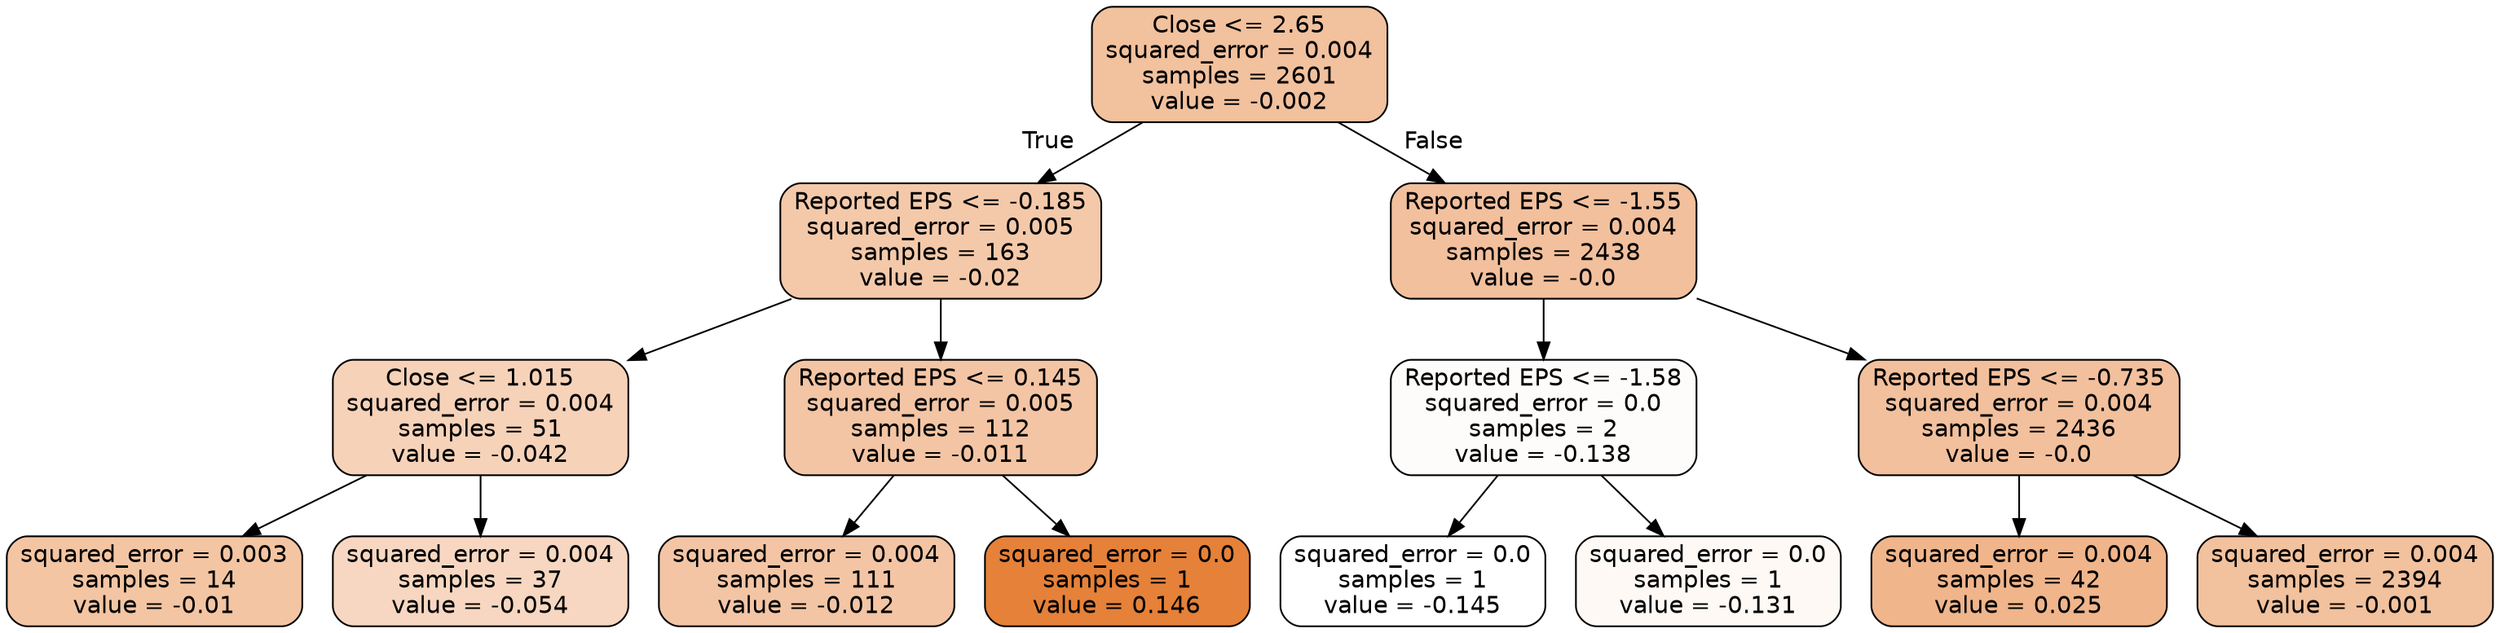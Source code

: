 digraph Tree {
node [shape=box, style="filled, rounded", color="black", fontname="helvetica"] ;
edge [fontname="helvetica"] ;
0 [label="Close <= 2.65\nsquared_error = 0.004\nsamples = 2601\nvalue = -0.002", fillcolor="#f2c19e"] ;
1 [label="Reported EPS <= -0.185\nsquared_error = 0.005\nsamples = 163\nvalue = -0.02", fillcolor="#f4c9aa"] ;
0 -> 1 [labeldistance=2.5, labelangle=45, headlabel="True"] ;
2 [label="Close <= 1.015\nsquared_error = 0.004\nsamples = 51\nvalue = -0.042", fillcolor="#f6d2b9"] ;
1 -> 2 ;
3 [label="squared_error = 0.003\nsamples = 14\nvalue = -0.01", fillcolor="#f3c5a3"] ;
2 -> 3 ;
4 [label="squared_error = 0.004\nsamples = 37\nvalue = -0.054", fillcolor="#f7d7c1"] ;
2 -> 4 ;
5 [label="Reported EPS <= 0.145\nsquared_error = 0.005\nsamples = 112\nvalue = -0.011", fillcolor="#f3c5a4"] ;
1 -> 5 ;
6 [label="squared_error = 0.004\nsamples = 111\nvalue = -0.012", fillcolor="#f3c5a5"] ;
5 -> 6 ;
7 [label="squared_error = 0.0\nsamples = 1\nvalue = 0.146", fillcolor="#e58139"] ;
5 -> 7 ;
8 [label="Reported EPS <= -1.55\nsquared_error = 0.004\nsamples = 2438\nvalue = -0.0", fillcolor="#f2c09d"] ;
0 -> 8 [labeldistance=2.5, labelangle=-45, headlabel="False"] ;
9 [label="Reported EPS <= -1.58\nsquared_error = 0.0\nsamples = 2\nvalue = -0.138", fillcolor="#fefcfa"] ;
8 -> 9 ;
10 [label="squared_error = 0.0\nsamples = 1\nvalue = -0.145", fillcolor="#ffffff"] ;
9 -> 10 ;
11 [label="squared_error = 0.0\nsamples = 1\nvalue = -0.131", fillcolor="#fef9f5"] ;
9 -> 11 ;
12 [label="Reported EPS <= -0.735\nsquared_error = 0.004\nsamples = 2436\nvalue = -0.0", fillcolor="#f2c09d"] ;
8 -> 12 ;
13 [label="squared_error = 0.004\nsamples = 42\nvalue = 0.025", fillcolor="#f0b58b"] ;
12 -> 13 ;
14 [label="squared_error = 0.004\nsamples = 2394\nvalue = -0.001", fillcolor="#f2c19d"] ;
12 -> 14 ;
}